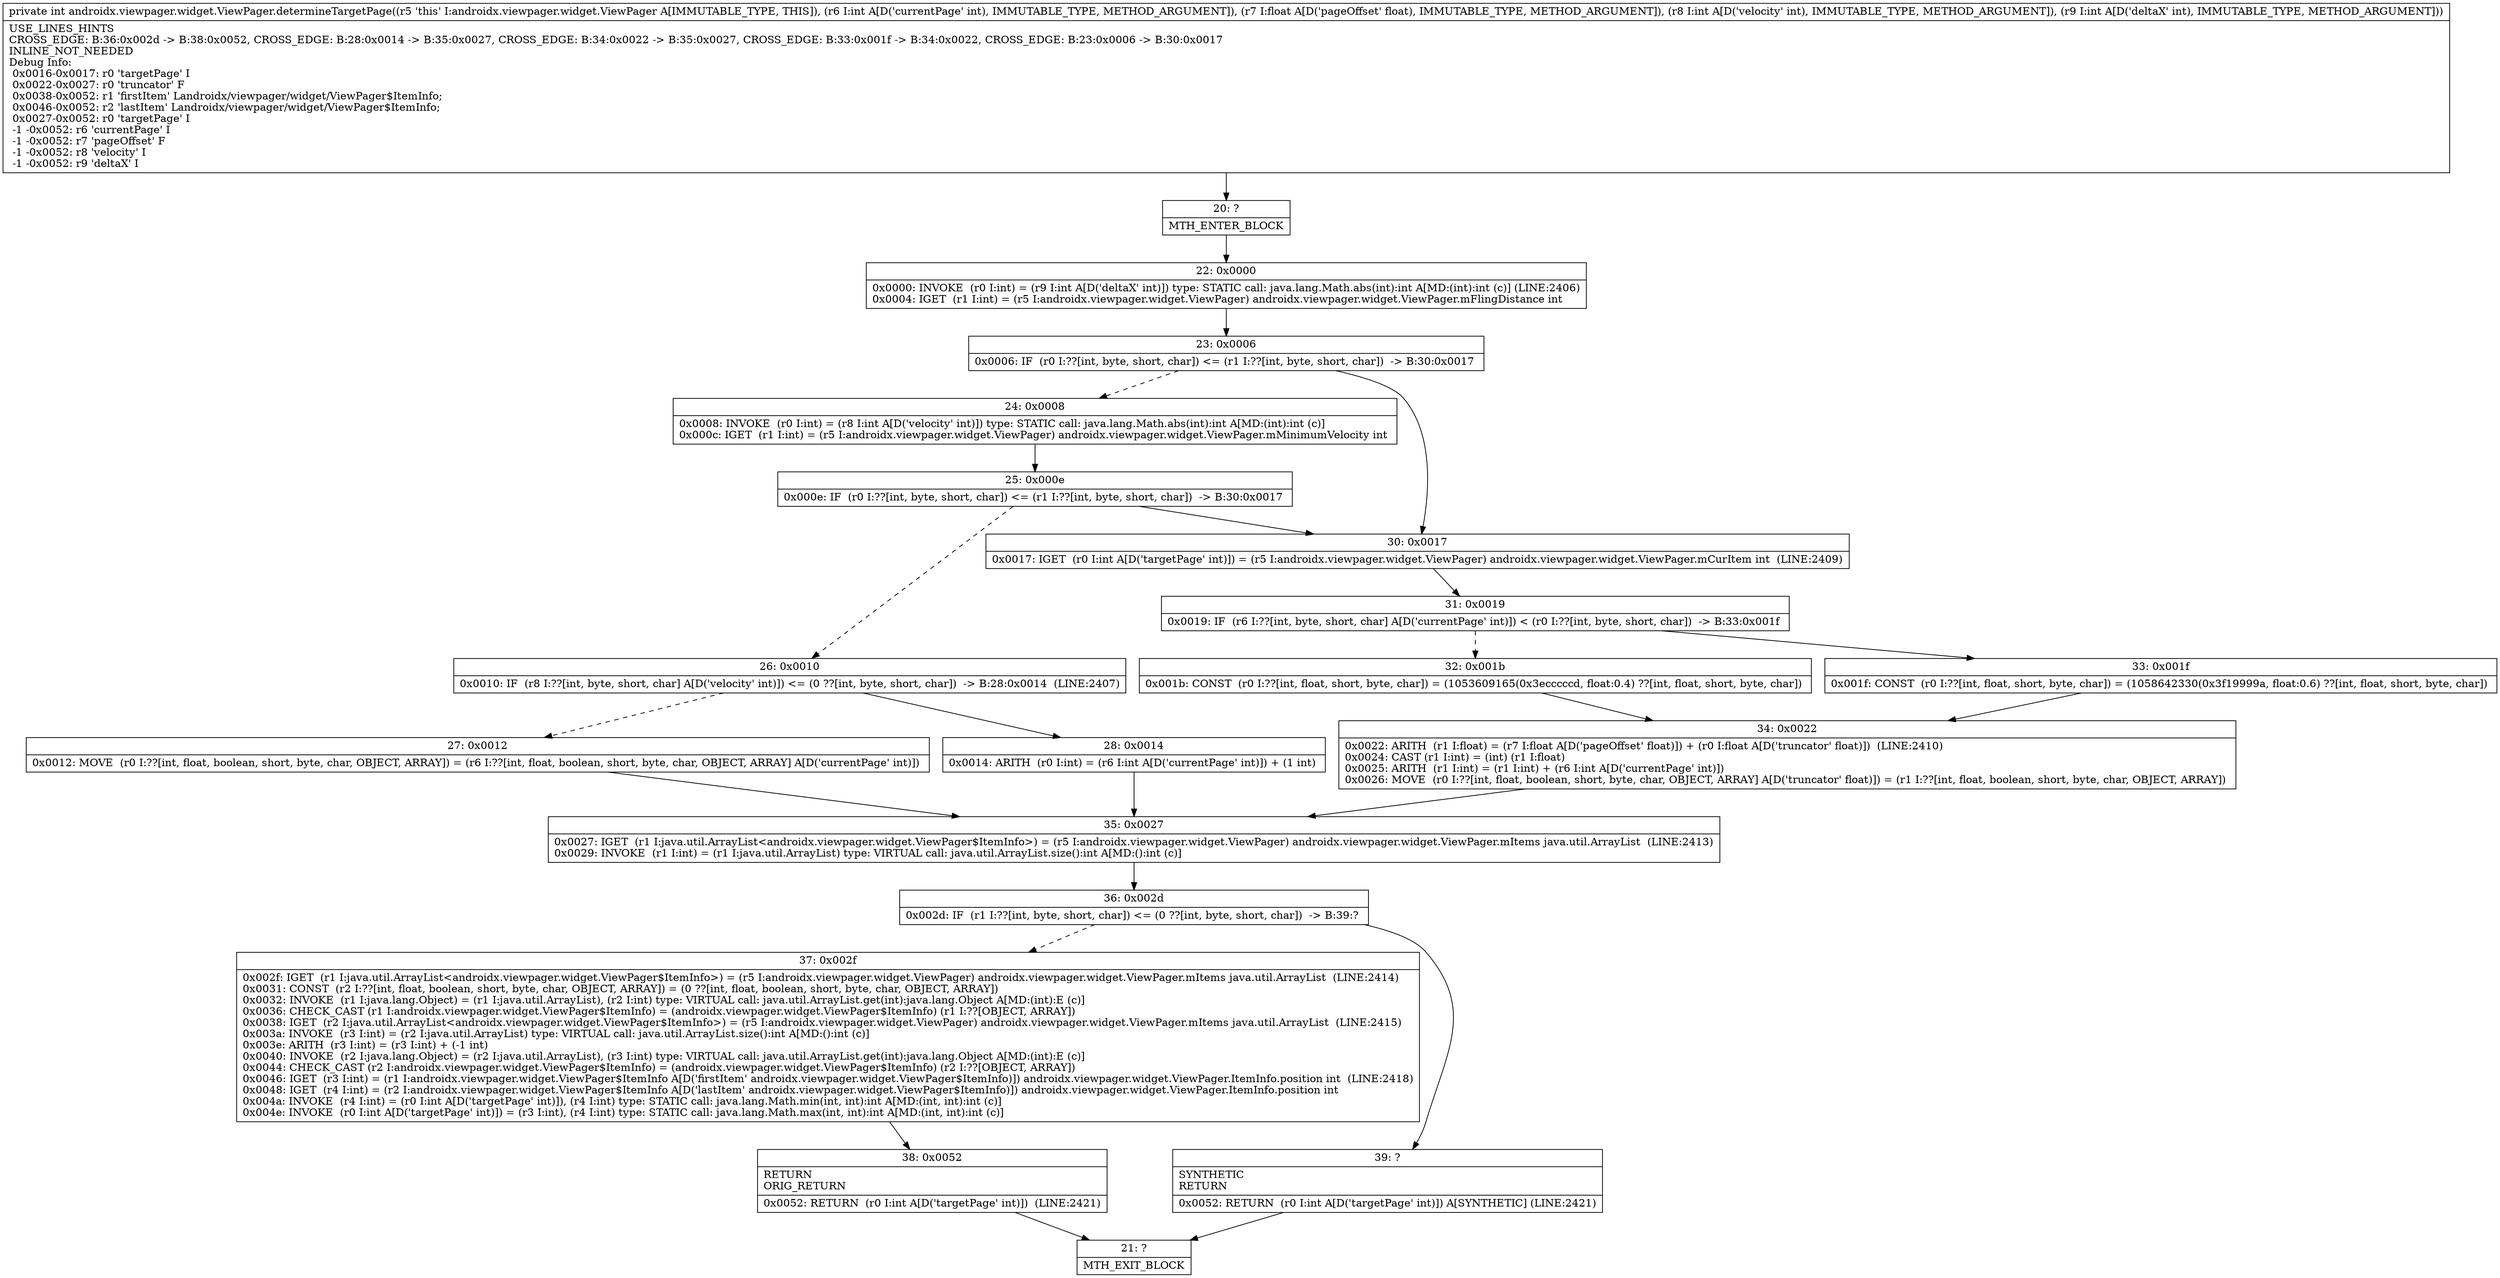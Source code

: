 digraph "CFG forandroidx.viewpager.widget.ViewPager.determineTargetPage(IFII)I" {
Node_20 [shape=record,label="{20\:\ ?|MTH_ENTER_BLOCK\l}"];
Node_22 [shape=record,label="{22\:\ 0x0000|0x0000: INVOKE  (r0 I:int) = (r9 I:int A[D('deltaX' int)]) type: STATIC call: java.lang.Math.abs(int):int A[MD:(int):int (c)] (LINE:2406)\l0x0004: IGET  (r1 I:int) = (r5 I:androidx.viewpager.widget.ViewPager) androidx.viewpager.widget.ViewPager.mFlingDistance int \l}"];
Node_23 [shape=record,label="{23\:\ 0x0006|0x0006: IF  (r0 I:??[int, byte, short, char]) \<= (r1 I:??[int, byte, short, char])  \-\> B:30:0x0017 \l}"];
Node_24 [shape=record,label="{24\:\ 0x0008|0x0008: INVOKE  (r0 I:int) = (r8 I:int A[D('velocity' int)]) type: STATIC call: java.lang.Math.abs(int):int A[MD:(int):int (c)]\l0x000c: IGET  (r1 I:int) = (r5 I:androidx.viewpager.widget.ViewPager) androidx.viewpager.widget.ViewPager.mMinimumVelocity int \l}"];
Node_25 [shape=record,label="{25\:\ 0x000e|0x000e: IF  (r0 I:??[int, byte, short, char]) \<= (r1 I:??[int, byte, short, char])  \-\> B:30:0x0017 \l}"];
Node_26 [shape=record,label="{26\:\ 0x0010|0x0010: IF  (r8 I:??[int, byte, short, char] A[D('velocity' int)]) \<= (0 ??[int, byte, short, char])  \-\> B:28:0x0014  (LINE:2407)\l}"];
Node_27 [shape=record,label="{27\:\ 0x0012|0x0012: MOVE  (r0 I:??[int, float, boolean, short, byte, char, OBJECT, ARRAY]) = (r6 I:??[int, float, boolean, short, byte, char, OBJECT, ARRAY] A[D('currentPage' int)]) \l}"];
Node_35 [shape=record,label="{35\:\ 0x0027|0x0027: IGET  (r1 I:java.util.ArrayList\<androidx.viewpager.widget.ViewPager$ItemInfo\>) = (r5 I:androidx.viewpager.widget.ViewPager) androidx.viewpager.widget.ViewPager.mItems java.util.ArrayList  (LINE:2413)\l0x0029: INVOKE  (r1 I:int) = (r1 I:java.util.ArrayList) type: VIRTUAL call: java.util.ArrayList.size():int A[MD:():int (c)]\l}"];
Node_36 [shape=record,label="{36\:\ 0x002d|0x002d: IF  (r1 I:??[int, byte, short, char]) \<= (0 ??[int, byte, short, char])  \-\> B:39:? \l}"];
Node_37 [shape=record,label="{37\:\ 0x002f|0x002f: IGET  (r1 I:java.util.ArrayList\<androidx.viewpager.widget.ViewPager$ItemInfo\>) = (r5 I:androidx.viewpager.widget.ViewPager) androidx.viewpager.widget.ViewPager.mItems java.util.ArrayList  (LINE:2414)\l0x0031: CONST  (r2 I:??[int, float, boolean, short, byte, char, OBJECT, ARRAY]) = (0 ??[int, float, boolean, short, byte, char, OBJECT, ARRAY]) \l0x0032: INVOKE  (r1 I:java.lang.Object) = (r1 I:java.util.ArrayList), (r2 I:int) type: VIRTUAL call: java.util.ArrayList.get(int):java.lang.Object A[MD:(int):E (c)]\l0x0036: CHECK_CAST (r1 I:androidx.viewpager.widget.ViewPager$ItemInfo) = (androidx.viewpager.widget.ViewPager$ItemInfo) (r1 I:??[OBJECT, ARRAY]) \l0x0038: IGET  (r2 I:java.util.ArrayList\<androidx.viewpager.widget.ViewPager$ItemInfo\>) = (r5 I:androidx.viewpager.widget.ViewPager) androidx.viewpager.widget.ViewPager.mItems java.util.ArrayList  (LINE:2415)\l0x003a: INVOKE  (r3 I:int) = (r2 I:java.util.ArrayList) type: VIRTUAL call: java.util.ArrayList.size():int A[MD:():int (c)]\l0x003e: ARITH  (r3 I:int) = (r3 I:int) + (\-1 int) \l0x0040: INVOKE  (r2 I:java.lang.Object) = (r2 I:java.util.ArrayList), (r3 I:int) type: VIRTUAL call: java.util.ArrayList.get(int):java.lang.Object A[MD:(int):E (c)]\l0x0044: CHECK_CAST (r2 I:androidx.viewpager.widget.ViewPager$ItemInfo) = (androidx.viewpager.widget.ViewPager$ItemInfo) (r2 I:??[OBJECT, ARRAY]) \l0x0046: IGET  (r3 I:int) = (r1 I:androidx.viewpager.widget.ViewPager$ItemInfo A[D('firstItem' androidx.viewpager.widget.ViewPager$ItemInfo)]) androidx.viewpager.widget.ViewPager.ItemInfo.position int  (LINE:2418)\l0x0048: IGET  (r4 I:int) = (r2 I:androidx.viewpager.widget.ViewPager$ItemInfo A[D('lastItem' androidx.viewpager.widget.ViewPager$ItemInfo)]) androidx.viewpager.widget.ViewPager.ItemInfo.position int \l0x004a: INVOKE  (r4 I:int) = (r0 I:int A[D('targetPage' int)]), (r4 I:int) type: STATIC call: java.lang.Math.min(int, int):int A[MD:(int, int):int (c)]\l0x004e: INVOKE  (r0 I:int A[D('targetPage' int)]) = (r3 I:int), (r4 I:int) type: STATIC call: java.lang.Math.max(int, int):int A[MD:(int, int):int (c)]\l}"];
Node_38 [shape=record,label="{38\:\ 0x0052|RETURN\lORIG_RETURN\l|0x0052: RETURN  (r0 I:int A[D('targetPage' int)])  (LINE:2421)\l}"];
Node_21 [shape=record,label="{21\:\ ?|MTH_EXIT_BLOCK\l}"];
Node_39 [shape=record,label="{39\:\ ?|SYNTHETIC\lRETURN\l|0x0052: RETURN  (r0 I:int A[D('targetPage' int)]) A[SYNTHETIC] (LINE:2421)\l}"];
Node_28 [shape=record,label="{28\:\ 0x0014|0x0014: ARITH  (r0 I:int) = (r6 I:int A[D('currentPage' int)]) + (1 int) \l}"];
Node_30 [shape=record,label="{30\:\ 0x0017|0x0017: IGET  (r0 I:int A[D('targetPage' int)]) = (r5 I:androidx.viewpager.widget.ViewPager) androidx.viewpager.widget.ViewPager.mCurItem int  (LINE:2409)\l}"];
Node_31 [shape=record,label="{31\:\ 0x0019|0x0019: IF  (r6 I:??[int, byte, short, char] A[D('currentPage' int)]) \< (r0 I:??[int, byte, short, char])  \-\> B:33:0x001f \l}"];
Node_32 [shape=record,label="{32\:\ 0x001b|0x001b: CONST  (r0 I:??[int, float, short, byte, char]) = (1053609165(0x3ecccccd, float:0.4) ??[int, float, short, byte, char]) \l}"];
Node_34 [shape=record,label="{34\:\ 0x0022|0x0022: ARITH  (r1 I:float) = (r7 I:float A[D('pageOffset' float)]) + (r0 I:float A[D('truncator' float)])  (LINE:2410)\l0x0024: CAST (r1 I:int) = (int) (r1 I:float) \l0x0025: ARITH  (r1 I:int) = (r1 I:int) + (r6 I:int A[D('currentPage' int)]) \l0x0026: MOVE  (r0 I:??[int, float, boolean, short, byte, char, OBJECT, ARRAY] A[D('truncator' float)]) = (r1 I:??[int, float, boolean, short, byte, char, OBJECT, ARRAY]) \l}"];
Node_33 [shape=record,label="{33\:\ 0x001f|0x001f: CONST  (r0 I:??[int, float, short, byte, char]) = (1058642330(0x3f19999a, float:0.6) ??[int, float, short, byte, char]) \l}"];
MethodNode[shape=record,label="{private int androidx.viewpager.widget.ViewPager.determineTargetPage((r5 'this' I:androidx.viewpager.widget.ViewPager A[IMMUTABLE_TYPE, THIS]), (r6 I:int A[D('currentPage' int), IMMUTABLE_TYPE, METHOD_ARGUMENT]), (r7 I:float A[D('pageOffset' float), IMMUTABLE_TYPE, METHOD_ARGUMENT]), (r8 I:int A[D('velocity' int), IMMUTABLE_TYPE, METHOD_ARGUMENT]), (r9 I:int A[D('deltaX' int), IMMUTABLE_TYPE, METHOD_ARGUMENT]))  | USE_LINES_HINTS\lCROSS_EDGE: B:36:0x002d \-\> B:38:0x0052, CROSS_EDGE: B:28:0x0014 \-\> B:35:0x0027, CROSS_EDGE: B:34:0x0022 \-\> B:35:0x0027, CROSS_EDGE: B:33:0x001f \-\> B:34:0x0022, CROSS_EDGE: B:23:0x0006 \-\> B:30:0x0017\lINLINE_NOT_NEEDED\lDebug Info:\l  0x0016\-0x0017: r0 'targetPage' I\l  0x0022\-0x0027: r0 'truncator' F\l  0x0038\-0x0052: r1 'firstItem' Landroidx\/viewpager\/widget\/ViewPager$ItemInfo;\l  0x0046\-0x0052: r2 'lastItem' Landroidx\/viewpager\/widget\/ViewPager$ItemInfo;\l  0x0027\-0x0052: r0 'targetPage' I\l  \-1 \-0x0052: r6 'currentPage' I\l  \-1 \-0x0052: r7 'pageOffset' F\l  \-1 \-0x0052: r8 'velocity' I\l  \-1 \-0x0052: r9 'deltaX' I\l}"];
MethodNode -> Node_20;Node_20 -> Node_22;
Node_22 -> Node_23;
Node_23 -> Node_24[style=dashed];
Node_23 -> Node_30;
Node_24 -> Node_25;
Node_25 -> Node_26[style=dashed];
Node_25 -> Node_30;
Node_26 -> Node_27[style=dashed];
Node_26 -> Node_28;
Node_27 -> Node_35;
Node_35 -> Node_36;
Node_36 -> Node_37[style=dashed];
Node_36 -> Node_39;
Node_37 -> Node_38;
Node_38 -> Node_21;
Node_39 -> Node_21;
Node_28 -> Node_35;
Node_30 -> Node_31;
Node_31 -> Node_32[style=dashed];
Node_31 -> Node_33;
Node_32 -> Node_34;
Node_34 -> Node_35;
Node_33 -> Node_34;
}

